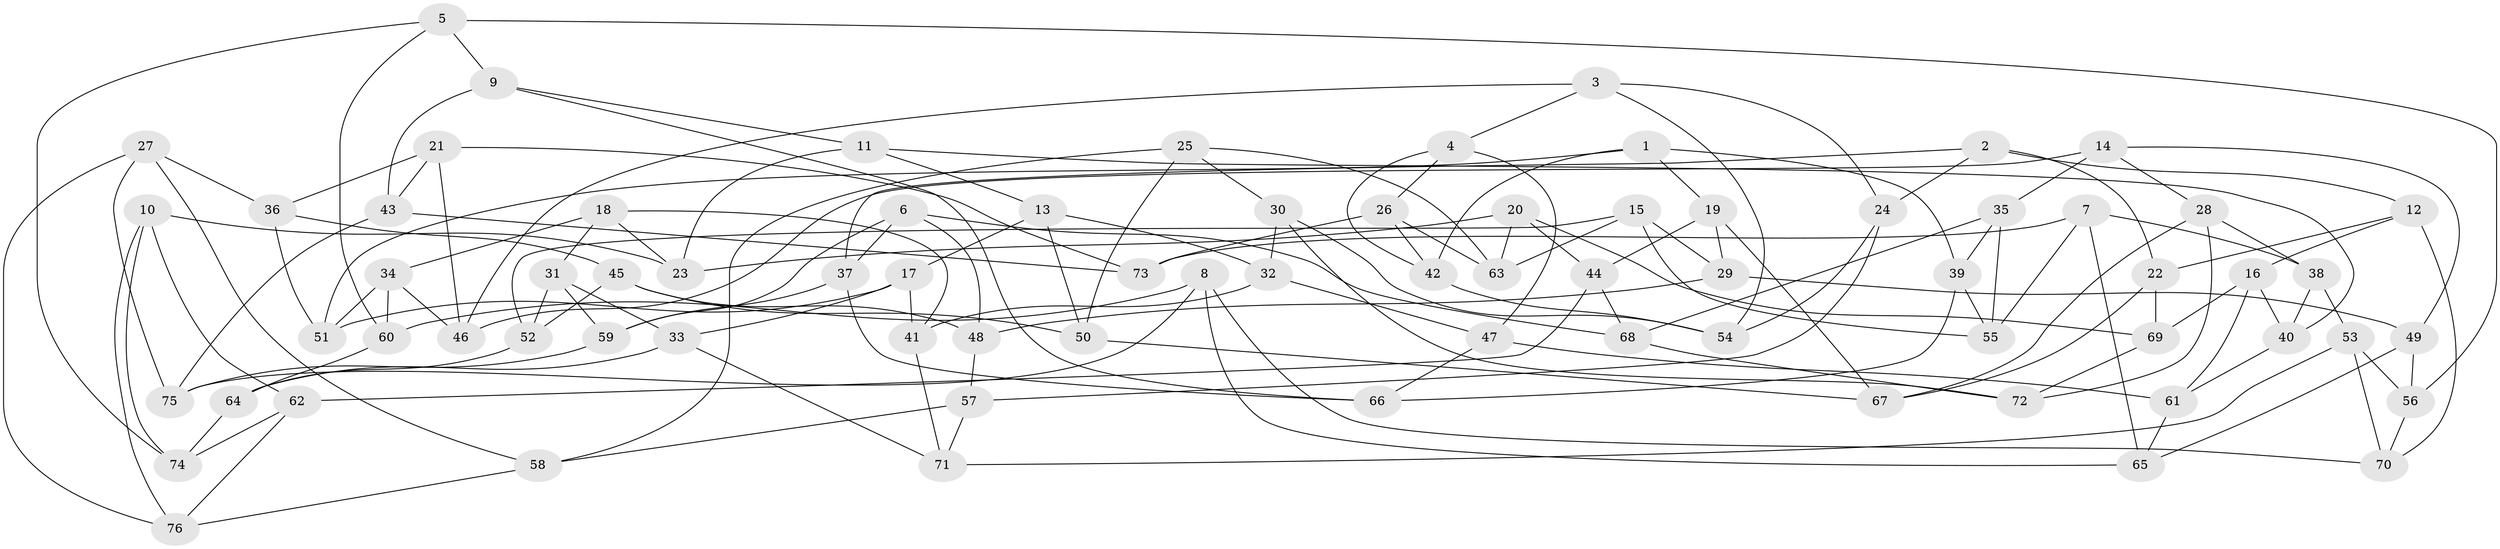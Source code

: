 // coarse degree distribution, {6: 0.3684210526315789, 4: 0.3157894736842105, 7: 0.05263157894736842, 8: 0.10526315789473684, 5: 0.05263157894736842, 9: 0.02631578947368421, 3: 0.07894736842105263}
// Generated by graph-tools (version 1.1) at 2025/20/03/04/25 18:20:44]
// undirected, 76 vertices, 152 edges
graph export_dot {
graph [start="1"]
  node [color=gray90,style=filled];
  1;
  2;
  3;
  4;
  5;
  6;
  7;
  8;
  9;
  10;
  11;
  12;
  13;
  14;
  15;
  16;
  17;
  18;
  19;
  20;
  21;
  22;
  23;
  24;
  25;
  26;
  27;
  28;
  29;
  30;
  31;
  32;
  33;
  34;
  35;
  36;
  37;
  38;
  39;
  40;
  41;
  42;
  43;
  44;
  45;
  46;
  47;
  48;
  49;
  50;
  51;
  52;
  53;
  54;
  55;
  56;
  57;
  58;
  59;
  60;
  61;
  62;
  63;
  64;
  65;
  66;
  67;
  68;
  69;
  70;
  71;
  72;
  73;
  74;
  75;
  76;
  1 -- 39;
  1 -- 51;
  1 -- 42;
  1 -- 19;
  2 -- 24;
  2 -- 37;
  2 -- 22;
  2 -- 12;
  3 -- 4;
  3 -- 54;
  3 -- 24;
  3 -- 46;
  4 -- 42;
  4 -- 26;
  4 -- 47;
  5 -- 60;
  5 -- 9;
  5 -- 74;
  5 -- 56;
  6 -- 59;
  6 -- 48;
  6 -- 68;
  6 -- 37;
  7 -- 55;
  7 -- 38;
  7 -- 73;
  7 -- 65;
  8 -- 60;
  8 -- 70;
  8 -- 65;
  8 -- 75;
  9 -- 43;
  9 -- 66;
  9 -- 11;
  10 -- 76;
  10 -- 62;
  10 -- 74;
  10 -- 23;
  11 -- 40;
  11 -- 13;
  11 -- 23;
  12 -- 16;
  12 -- 70;
  12 -- 22;
  13 -- 17;
  13 -- 50;
  13 -- 32;
  14 -- 35;
  14 -- 49;
  14 -- 28;
  14 -- 46;
  15 -- 63;
  15 -- 55;
  15 -- 29;
  15 -- 52;
  16 -- 61;
  16 -- 69;
  16 -- 40;
  17 -- 33;
  17 -- 51;
  17 -- 41;
  18 -- 31;
  18 -- 41;
  18 -- 23;
  18 -- 34;
  19 -- 44;
  19 -- 29;
  19 -- 67;
  20 -- 44;
  20 -- 69;
  20 -- 63;
  20 -- 23;
  21 -- 73;
  21 -- 46;
  21 -- 36;
  21 -- 43;
  22 -- 67;
  22 -- 69;
  24 -- 54;
  24 -- 57;
  25 -- 30;
  25 -- 58;
  25 -- 63;
  25 -- 50;
  26 -- 63;
  26 -- 42;
  26 -- 73;
  27 -- 75;
  27 -- 76;
  27 -- 58;
  27 -- 36;
  28 -- 72;
  28 -- 67;
  28 -- 38;
  29 -- 48;
  29 -- 49;
  30 -- 72;
  30 -- 32;
  30 -- 54;
  31 -- 33;
  31 -- 59;
  31 -- 52;
  32 -- 41;
  32 -- 47;
  33 -- 64;
  33 -- 71;
  34 -- 46;
  34 -- 60;
  34 -- 51;
  35 -- 68;
  35 -- 55;
  35 -- 39;
  36 -- 45;
  36 -- 51;
  37 -- 66;
  37 -- 59;
  38 -- 53;
  38 -- 40;
  39 -- 66;
  39 -- 55;
  40 -- 61;
  41 -- 71;
  42 -- 54;
  43 -- 75;
  43 -- 73;
  44 -- 68;
  44 -- 62;
  45 -- 52;
  45 -- 48;
  45 -- 50;
  47 -- 66;
  47 -- 61;
  48 -- 57;
  49 -- 65;
  49 -- 56;
  50 -- 67;
  52 -- 64;
  53 -- 56;
  53 -- 71;
  53 -- 70;
  56 -- 70;
  57 -- 71;
  57 -- 58;
  58 -- 76;
  59 -- 75;
  60 -- 64;
  61 -- 65;
  62 -- 74;
  62 -- 76;
  64 -- 74;
  68 -- 72;
  69 -- 72;
}
